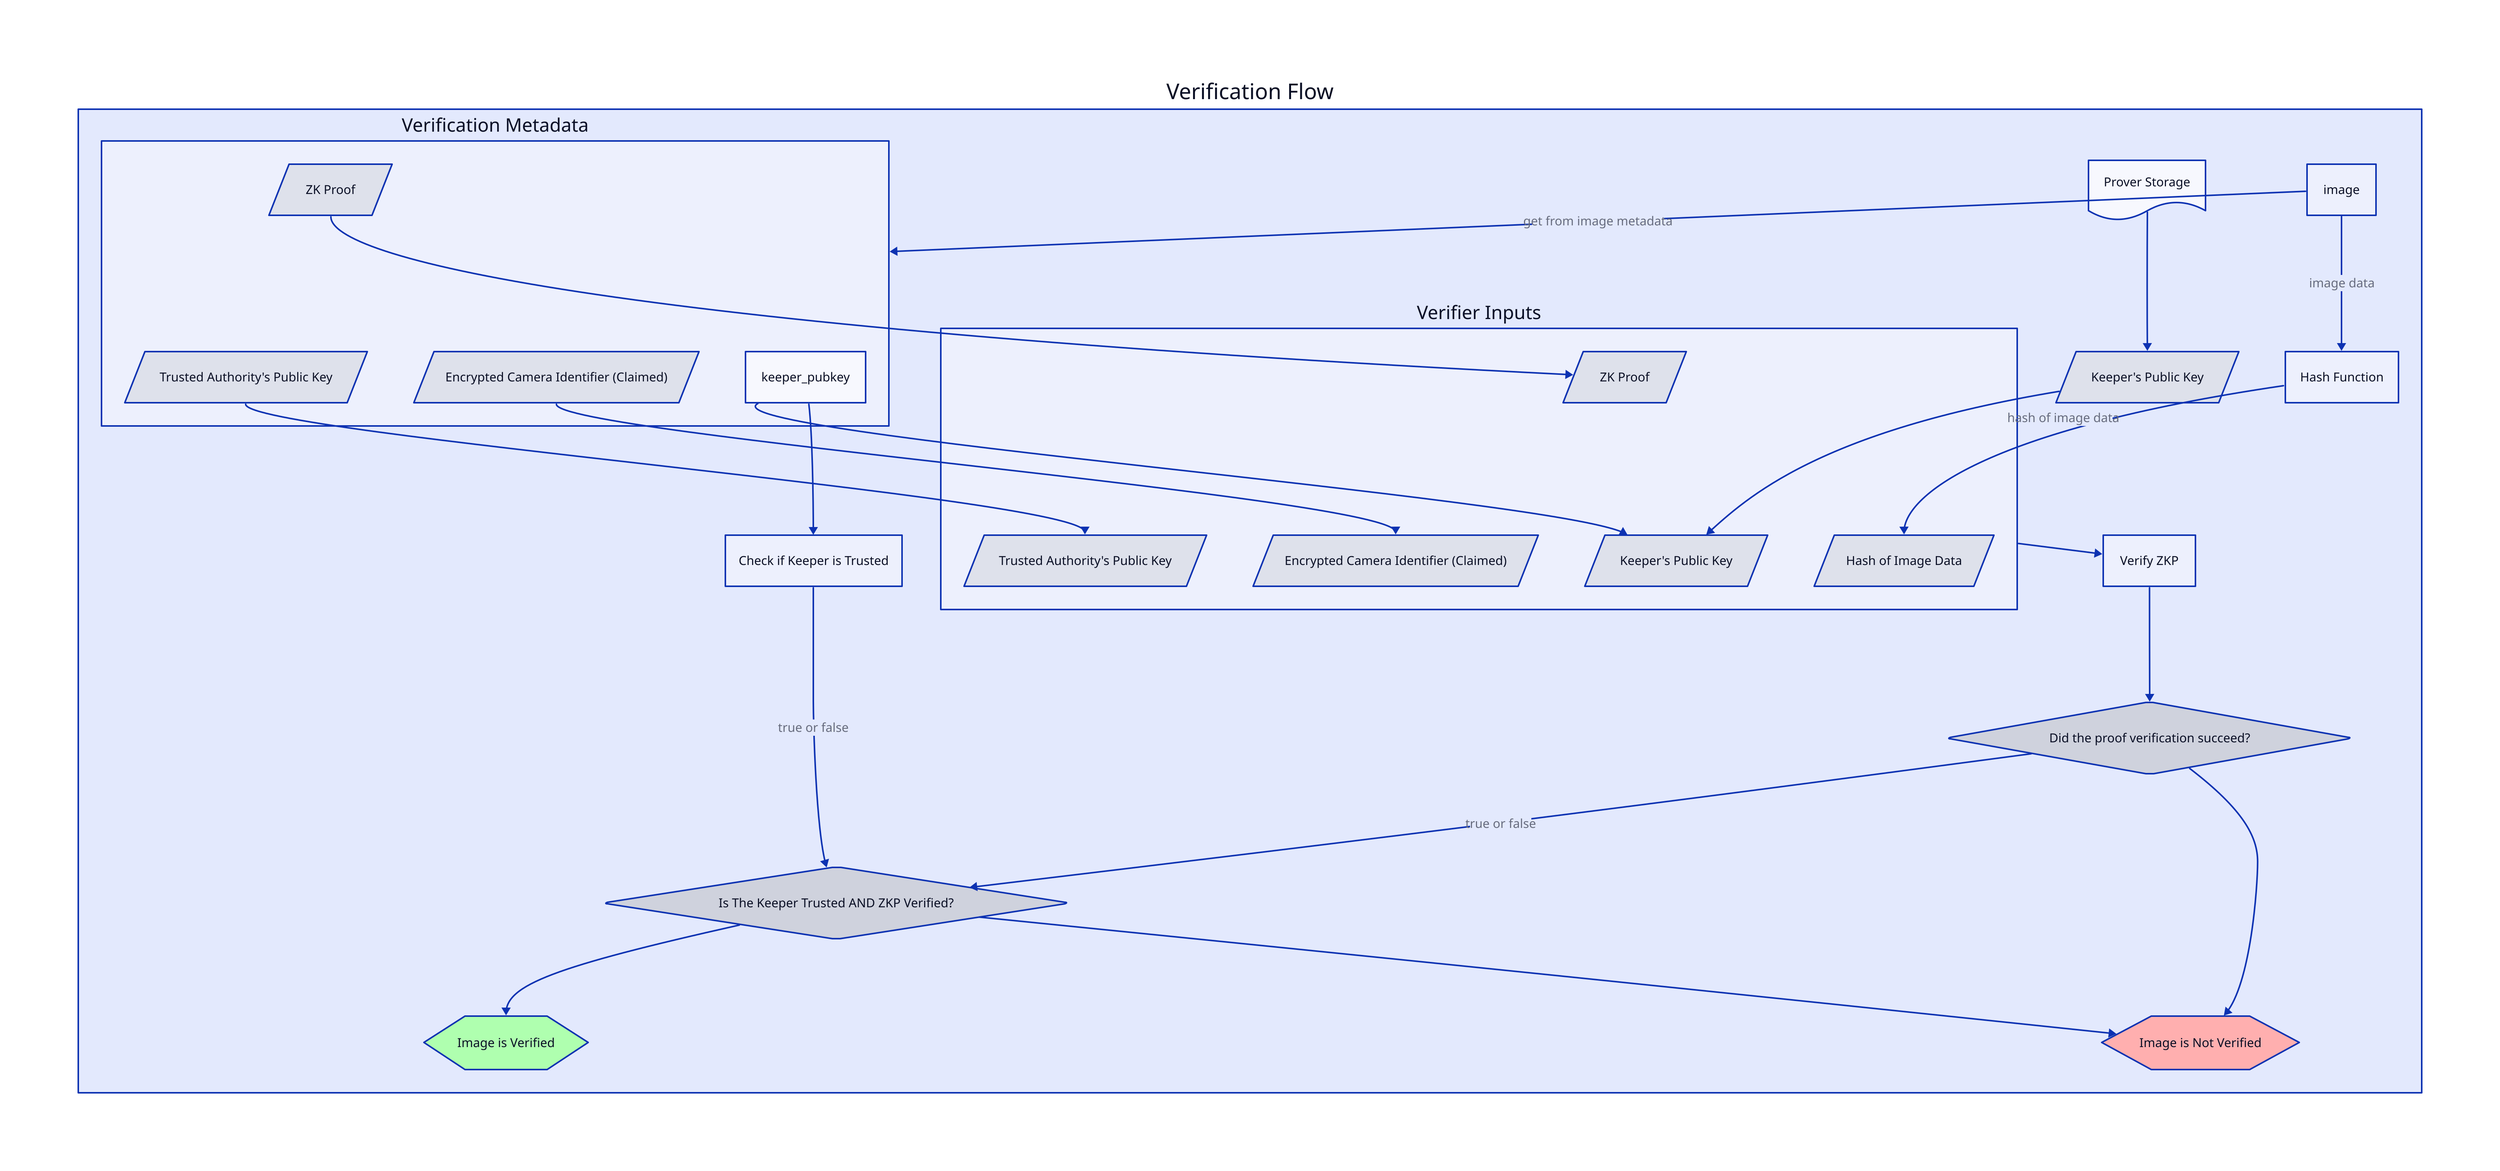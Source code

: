 verification_flow: Verification Flow {
    verification_data: Verification Metadata {
        zkp: ZK Proof
        zkp.shape: parallelogram

        authority_pubkey: Trusted Authority's Public Key
        authority_pubkey.shape: parallelogram

        enc_camera_pubkey: Encrypted Camera Identifier (Claimed)
        enc_camera_pubkey.shape: parallelogram
    }
    
    storage: Prover Storage
    storage.shape: document

    storage -> keeper_pubkey

    keeper_pubkey: Keeper's Public Key
    keeper_pubkey.shape: parallelogram

    keeper_pubkey -> inputs.keeper_pubkey

    image -> verification_data: get from image metadata

    hash_function: Hash Function
    image -> hash_function: image data
    hash_function -> inputs.image_hash: hash of image data

    verification_data.zkp -> inputs.zkp
    verification_data.authority_pubkey -> inputs.authority_pubkey
    verification_data.enc_camera_pubkey -> inputs.enc_camera_pubkey
    verification_data.keeper_pubkey -> inputs.keeper_pubkey

    verification_data.keeper_pubkey -> check_keeper_correct

    check_keeper_correct: Check if Keeper is Trusted
    check_keeper_correct -> is_keeper_correct: "true or false"
    
    is_keeper_correct: Is The Keeper Trusted AND ZKP Verified?
    is_keeper_correct.shape: diamond

    inputs : Verifier Inputs {
        zkp: ZK Proof
        zkp.shape: parallelogram

        authority_pubkey: Trusted Authority's Public Key
        authority_pubkey.shape: parallelogram

        image_hash: Hash of Image Data
        image_hash.shape: parallelogram

        enc_camera_pubkey: Encrypted Camera Identifier (Claimed)
        enc_camera_pubkey.shape: parallelogram

        keeper_pubkey: Keeper's Public Key
        keeper_pubkey.shape: parallelogram
    }

    verify_zkp: Verify ZKP
    inputs -> verify_zkp

    is_zkp_verified: Did the proof verification succeed?
    is_zkp_verified.shape: diamond

    verify_zkp -> is_zkp_verified

    success: Image is Verified
    failure: Image is Not Verified

    success.shape: hexagon
    failure.shape: hexagon

    success.style.fill: "#afffaf"
    failure.style.fill: "#ffafaf"

    is_zkp_verified -> is_keeper_correct: "true or false"
    is_keeper_correct -> success
    is_keeper_correct -> failure
    is_zkp_verified -> failure
}